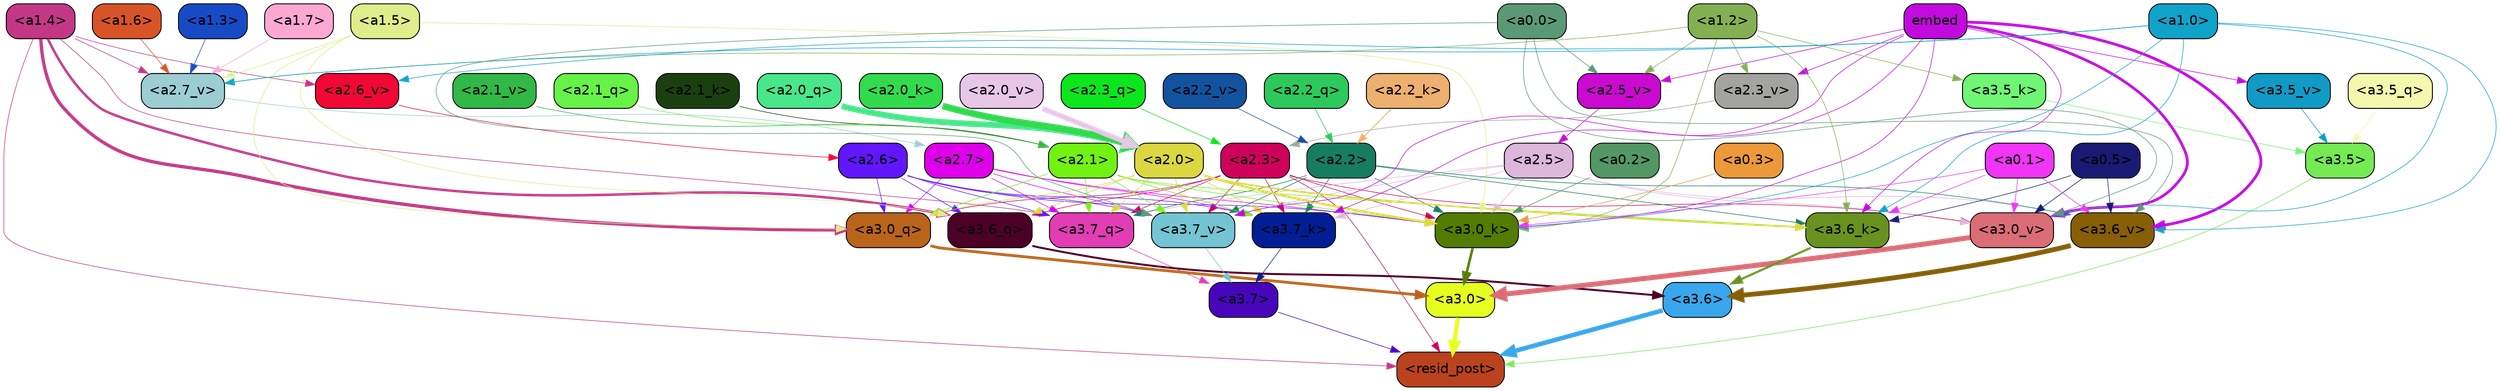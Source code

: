 strict digraph "" {
	graph [bgcolor=transparent,
		layout=dot,
		overlap=false,
		splines=true
	];
	"<a3.7>"	[color=black,
		fillcolor="#4706bb",
		fontname=Helvetica,
		shape=box,
		style="filled, rounded"];
	"<resid_post>"	[color=black,
		fillcolor="#bb421e",
		fontname=Helvetica,
		shape=box,
		style="filled, rounded"];
	"<a3.7>" -> "<resid_post>"	[color="#4706bb",
		penwidth=0.6];
	"<a3.6>"	[color=black,
		fillcolor="#38a7ed",
		fontname=Helvetica,
		shape=box,
		style="filled, rounded"];
	"<a3.6>" -> "<resid_post>"	[color="#38a7ed",
		penwidth=4.648244500160217];
	"<a3.5>"	[color=black,
		fillcolor="#75ea53",
		fontname=Helvetica,
		shape=box,
		style="filled, rounded"];
	"<a3.5>" -> "<resid_post>"	[color="#75ea53",
		penwidth=0.6];
	"<a3.0>"	[color=black,
		fillcolor="#e5ff1f",
		fontname=Helvetica,
		shape=box,
		style="filled, rounded"];
	"<a3.0>" -> "<resid_post>"	[color="#e5ff1f",
		penwidth=4.3288813829422];
	"<a2.3>"	[color=black,
		fillcolor="#ce025a",
		fontname=Helvetica,
		shape=box,
		style="filled, rounded"];
	"<a2.3>" -> "<resid_post>"	[color="#ce025a",
		penwidth=0.6];
	"<a3.7_q>"	[color=black,
		fillcolor="#e23db4",
		fontname=Helvetica,
		shape=box,
		style="filled, rounded"];
	"<a2.3>" -> "<a3.7_q>"	[color="#ce025a",
		penwidth=0.6];
	"<a3.6_q>"	[color=black,
		fillcolor="#4d0026",
		fontname=Helvetica,
		shape=box,
		style="filled, rounded"];
	"<a2.3>" -> "<a3.6_q>"	[color="#ce025a",
		penwidth=0.6];
	"<a3.0_q>"	[color=black,
		fillcolor="#b9641a",
		fontname=Helvetica,
		shape=box,
		style="filled, rounded"];
	"<a2.3>" -> "<a3.0_q>"	[color="#ce025a",
		penwidth=0.6];
	"<a3.7_k>"	[color=black,
		fillcolor="#021e95",
		fontname=Helvetica,
		shape=box,
		style="filled, rounded"];
	"<a2.3>" -> "<a3.7_k>"	[color="#ce025a",
		penwidth=0.6];
	"<a3.0_k>"	[color=black,
		fillcolor="#527d02",
		fontname=Helvetica,
		shape=box,
		style="filled, rounded"];
	"<a2.3>" -> "<a3.0_k>"	[color="#ce025a",
		penwidth=0.6];
	"<a3.7_v>"	[color=black,
		fillcolor="#74c5d3",
		fontname=Helvetica,
		shape=box,
		style="filled, rounded"];
	"<a2.3>" -> "<a3.7_v>"	[color="#ce025a",
		penwidth=0.6];
	"<a3.0_v>"	[color=black,
		fillcolor="#db6d76",
		fontname=Helvetica,
		shape=box,
		style="filled, rounded"];
	"<a2.3>" -> "<a3.0_v>"	[color="#ce025a",
		penwidth=0.6];
	"<a1.4>"	[color=black,
		fillcolor="#c23887",
		fontname=Helvetica,
		shape=box,
		style="filled, rounded"];
	"<a1.4>" -> "<resid_post>"	[color="#c23887",
		penwidth=0.6];
	"<a1.4>" -> "<a3.7_q>"	[color="#c23887",
		penwidth=0.6];
	"<a1.4>" -> "<a3.6_q>"	[color="#c23887",
		penwidth=2.5397292599081993];
	"<a1.4>" -> "<a3.0_q>"	[color="#c23887",
		penwidth=3.3985572457313538];
	"<a2.7_v>"	[color=black,
		fillcolor="#9ccdd3",
		fontname=Helvetica,
		shape=box,
		style="filled, rounded"];
	"<a1.4>" -> "<a2.7_v>"	[color="#c23887",
		penwidth=0.6];
	"<a2.6_v>"	[color=black,
		fillcolor="#f10835",
		fontname=Helvetica,
		shape=box,
		style="filled, rounded"];
	"<a1.4>" -> "<a2.6_v>"	[color="#c23887",
		penwidth=0.6];
	"<a3.7_q>" -> "<a3.7>"	[color="#e23db4",
		penwidth=0.6];
	"<a3.6_q>" -> "<a3.6>"	[color="#4d0026",
		penwidth=2.03758105635643];
	"<a3.5_q>"	[color=black,
		fillcolor="#f4f8af",
		fontname=Helvetica,
		shape=box,
		style="filled, rounded"];
	"<a3.5_q>" -> "<a3.5>"	[color="#f4f8af",
		penwidth=0.6];
	"<a3.0_q>" -> "<a3.0>"	[color="#b9641a",
		penwidth=2.8638100624084473];
	"<a3.7_k>" -> "<a3.7>"	[color="#021e95",
		penwidth=0.6];
	"<a3.6_k>"	[color=black,
		fillcolor="#689220",
		fontname=Helvetica,
		shape=box,
		style="filled, rounded"];
	"<a3.6_k>" -> "<a3.6>"	[color="#689220",
		penwidth=2.174198240041733];
	"<a3.5_k>"	[color=black,
		fillcolor="#70f675",
		fontname=Helvetica,
		shape=box,
		style="filled, rounded"];
	"<a3.5_k>" -> "<a3.5>"	[color="#70f675",
		penwidth=0.6];
	"<a3.0_k>" -> "<a3.0>"	[color="#527d02",
		penwidth=2.6274144649505615];
	"<a3.7_v>" -> "<a3.7>"	[color="#74c5d3",
		penwidth=0.6];
	"<a3.6_v>"	[color=black,
		fillcolor="#865f06",
		fontname=Helvetica,
		shape=box,
		style="filled, rounded"];
	"<a3.6_v>" -> "<a3.6>"	[color="#865f06",
		penwidth=5.002329230308533];
	"<a3.5_v>"	[color=black,
		fillcolor="#119ac6",
		fontname=Helvetica,
		shape=box,
		style="filled, rounded"];
	"<a3.5_v>" -> "<a3.5>"	[color="#119ac6",
		penwidth=0.6];
	"<a3.0_v>" -> "<a3.0>"	[color="#db6d76",
		penwidth=5.188832879066467];
	"<a2.7>"	[color=black,
		fillcolor="#df00eb",
		fontname=Helvetica,
		shape=box,
		style="filled, rounded"];
	"<a2.7>" -> "<a3.7_q>"	[color="#df00eb",
		penwidth=0.6];
	"<a2.7>" -> "<a3.0_q>"	[color="#df00eb",
		penwidth=0.6];
	"<a2.7>" -> "<a3.7_k>"	[color="#df00eb",
		penwidth=0.6];
	"<a2.7>" -> "<a3.0_k>"	[color="#df00eb",
		penwidth=0.6];
	"<a2.7>" -> "<a3.7_v>"	[color="#df00eb",
		penwidth=0.6];
	"<a2.6>"	[color=black,
		fillcolor="#6116fe",
		fontname=Helvetica,
		shape=box,
		style="filled, rounded"];
	"<a2.6>" -> "<a3.7_q>"	[color="#6116fe",
		penwidth=0.6];
	"<a2.6>" -> "<a3.6_q>"	[color="#6116fe",
		penwidth=0.6];
	"<a2.6>" -> "<a3.0_q>"	[color="#6116fe",
		penwidth=0.6];
	"<a2.6>" -> "<a3.7_k>"	[color="#6116fe",
		penwidth=0.6];
	"<a2.6>" -> "<a3.0_k>"	[color="#6116fe",
		penwidth=0.6];
	"<a2.6>" -> "<a3.7_v>"	[color="#6116fe",
		penwidth=0.6];
	"<a2.5>"	[color=black,
		fillcolor="#ddb7db",
		fontname=Helvetica,
		shape=box,
		style="filled, rounded"];
	"<a2.5>" -> "<a3.7_q>"	[color="#ddb7db",
		penwidth=0.6];
	"<a2.5>" -> "<a3.7_k>"	[color="#ddb7db",
		penwidth=0.6];
	"<a2.5>" -> "<a3.0_k>"	[color="#ddb7db",
		penwidth=0.6];
	"<a2.5>" -> "<a3.7_v>"	[color="#ddb7db",
		penwidth=0.6];
	"<a2.5>" -> "<a3.6_v>"	[color="#ddb7db",
		penwidth=0.6];
	"<a2.5>" -> "<a3.0_v>"	[color="#ddb7db",
		penwidth=0.6];
	"<a2.2>"	[color=black,
		fillcolor="#177d61",
		fontname=Helvetica,
		shape=box,
		style="filled, rounded"];
	"<a2.2>" -> "<a3.7_q>"	[color="#177d61",
		penwidth=0.6];
	"<a2.2>" -> "<a3.7_k>"	[color="#177d61",
		penwidth=0.6];
	"<a2.2>" -> "<a3.6_k>"	[color="#177d61",
		penwidth=0.6];
	"<a2.2>" -> "<a3.0_k>"	[color="#177d61",
		penwidth=0.6];
	"<a2.2>" -> "<a3.7_v>"	[color="#177d61",
		penwidth=0.6];
	"<a2.2>" -> "<a3.6_v>"	[color="#177d61",
		penwidth=0.6];
	"<a2.1>"	[color=black,
		fillcolor="#72f213",
		fontname=Helvetica,
		shape=box,
		style="filled, rounded"];
	"<a2.1>" -> "<a3.7_q>"	[color="#72f213",
		penwidth=0.6];
	"<a2.1>" -> "<a3.0_q>"	[color="#72f213",
		penwidth=0.6];
	"<a2.1>" -> "<a3.7_k>"	[color="#72f213",
		penwidth=0.6];
	"<a2.1>" -> "<a3.6_k>"	[color="#72f213",
		penwidth=0.6];
	"<a2.1>" -> "<a3.0_k>"	[color="#72f213",
		penwidth=0.6];
	"<a2.1>" -> "<a3.7_v>"	[color="#72f213",
		penwidth=0.6];
	"<a2.0>"	[color=black,
		fillcolor="#dbd740",
		fontname=Helvetica,
		shape=box,
		style="filled, rounded"];
	"<a2.0>" -> "<a3.7_q>"	[color="#dbd740",
		penwidth=0.6];
	"<a2.0>" -> "<a3.6_q>"	[color="#dbd740",
		penwidth=0.6];
	"<a2.0>" -> "<a3.0_q>"	[color="#dbd740",
		penwidth=0.6];
	"<a2.0>" -> "<a3.7_k>"	[color="#dbd740",
		penwidth=0.6];
	"<a2.0>" -> "<a3.6_k>"	[color="#dbd740",
		penwidth=1.5717863738536835];
	"<a2.0>" -> "<a3.0_k>"	[color="#dbd740",
		penwidth=2.205150544643402];
	"<a2.0>" -> "<a3.7_v>"	[color="#dbd740",
		penwidth=0.6];
	"<a1.5>"	[color=black,
		fillcolor="#dfed8b",
		fontname=Helvetica,
		shape=box,
		style="filled, rounded"];
	"<a1.5>" -> "<a3.6_q>"	[color="#dfed8b",
		penwidth=0.6];
	"<a1.5>" -> "<a3.0_q>"	[color="#dfed8b",
		penwidth=0.6];
	"<a1.5>" -> "<a3.0_k>"	[color="#dfed8b",
		penwidth=0.6];
	"<a1.5>" -> "<a2.7_v>"	[color="#dfed8b",
		penwidth=0.6];
	embed	[color=black,
		fillcolor="#c20ade",
		fontname=Helvetica,
		shape=box,
		style="filled, rounded"];
	embed -> "<a3.7_k>"	[color="#c20ade",
		penwidth=0.6];
	embed -> "<a3.6_k>"	[color="#c20ade",
		penwidth=0.6];
	embed -> "<a3.0_k>"	[color="#c20ade",
		penwidth=0.6];
	embed -> "<a3.7_v>"	[color="#c20ade",
		penwidth=0.6];
	embed -> "<a3.6_v>"	[color="#c20ade",
		penwidth=2.882729172706604];
	embed -> "<a3.5_v>"	[color="#c20ade",
		penwidth=0.6];
	embed -> "<a3.0_v>"	[color="#c20ade",
		penwidth=2.812090039253235];
	"<a2.5_v>"	[color=black,
		fillcolor="#ca0ad0",
		fontname=Helvetica,
		shape=box,
		style="filled, rounded"];
	embed -> "<a2.5_v>"	[color="#c20ade",
		penwidth=0.6];
	"<a2.3_v>"	[color=black,
		fillcolor="#a3a3a0",
		fontname=Helvetica,
		shape=box,
		style="filled, rounded"];
	embed -> "<a2.3_v>"	[color="#c20ade",
		penwidth=0.6];
	"<a1.2>"	[color=black,
		fillcolor="#84b054",
		fontname=Helvetica,
		shape=box,
		style="filled, rounded"];
	"<a1.2>" -> "<a3.6_k>"	[color="#84b054",
		penwidth=0.6];
	"<a1.2>" -> "<a3.5_k>"	[color="#84b054",
		penwidth=0.6];
	"<a1.2>" -> "<a3.0_k>"	[color="#84b054",
		penwidth=0.6];
	"<a1.2>" -> "<a2.7_v>"	[color="#84b054",
		penwidth=0.6];
	"<a1.2>" -> "<a2.5_v>"	[color="#84b054",
		penwidth=0.6];
	"<a1.2>" -> "<a2.3_v>"	[color="#84b054",
		penwidth=0.6];
	"<a1.0>"	[color=black,
		fillcolor="#10a3ca",
		fontname=Helvetica,
		shape=box,
		style="filled, rounded"];
	"<a1.0>" -> "<a3.6_k>"	[color="#10a3ca",
		penwidth=0.6];
	"<a1.0>" -> "<a3.0_k>"	[color="#10a3ca",
		penwidth=0.6];
	"<a1.0>" -> "<a3.6_v>"	[color="#10a3ca",
		penwidth=0.6];
	"<a1.0>" -> "<a3.0_v>"	[color="#10a3ca",
		penwidth=0.6];
	"<a1.0>" -> "<a2.7_v>"	[color="#10a3ca",
		penwidth=0.6];
	"<a1.0>" -> "<a2.6_v>"	[color="#10a3ca",
		penwidth=0.6];
	"<a0.5>"	[color=black,
		fillcolor="#191a73",
		fontname=Helvetica,
		shape=box,
		style="filled, rounded"];
	"<a0.5>" -> "<a3.6_k>"	[color="#191a73",
		penwidth=0.6];
	"<a0.5>" -> "<a3.6_v>"	[color="#191a73",
		penwidth=0.6];
	"<a0.5>" -> "<a3.0_v>"	[color="#191a73",
		penwidth=0.6281400918960571];
	"<a0.1>"	[color=black,
		fillcolor="#f035f7",
		fontname=Helvetica,
		shape=box,
		style="filled, rounded"];
	"<a0.1>" -> "<a3.6_k>"	[color="#f035f7",
		penwidth=0.6];
	"<a0.1>" -> "<a3.0_k>"	[color="#f035f7",
		penwidth=0.6];
	"<a0.1>" -> "<a3.6_v>"	[color="#f035f7",
		penwidth=0.6];
	"<a0.1>" -> "<a3.0_v>"	[color="#f035f7",
		penwidth=0.6];
	"<a0.3>"	[color=black,
		fillcolor="#ec993a",
		fontname=Helvetica,
		shape=box,
		style="filled, rounded"];
	"<a0.3>" -> "<a3.0_k>"	[color="#ec993a",
		penwidth=0.6];
	"<a0.2>"	[color=black,
		fillcolor="#539864",
		fontname=Helvetica,
		shape=box,
		style="filled, rounded"];
	"<a0.2>" -> "<a3.0_k>"	[color="#539864",
		penwidth=0.6];
	"<a0.0>"	[color=black,
		fillcolor="#5b9976",
		fontname=Helvetica,
		shape=box,
		style="filled, rounded"];
	"<a0.0>" -> "<a3.7_v>"	[color="#5b9976",
		penwidth=0.6];
	"<a0.0>" -> "<a3.6_v>"	[color="#5b9976",
		penwidth=0.6];
	"<a0.0>" -> "<a3.0_v>"	[color="#5b9976",
		penwidth=0.6];
	"<a0.0>" -> "<a2.5_v>"	[color="#5b9976",
		penwidth=0.6];
	"<a2.3_q>"	[color=black,
		fillcolor="#0ce61d",
		fontname=Helvetica,
		shape=box,
		style="filled, rounded"];
	"<a2.3_q>" -> "<a2.3>"	[color="#0ce61d",
		penwidth=0.6];
	"<a2.2_q>"	[color=black,
		fillcolor="#2dc95c",
		fontname=Helvetica,
		shape=box,
		style="filled, rounded"];
	"<a2.2_q>" -> "<a2.2>"	[color="#2dc95c",
		penwidth=0.6299107074737549];
	"<a2.1_q>"	[color=black,
		fillcolor="#67f248",
		fontname=Helvetica,
		shape=box,
		style="filled, rounded"];
	"<a2.1_q>" -> "<a2.1>"	[color="#67f248",
		penwidth=0.6];
	"<a2.0_q>"	[color=black,
		fillcolor="#47e78a",
		fontname=Helvetica,
		shape=box,
		style="filled, rounded"];
	"<a2.0_q>" -> "<a2.0>"	[color="#47e78a",
		penwidth=6.081655263900757];
	"<a2.2_k>"	[color=black,
		fillcolor="#edb070",
		fontname=Helvetica,
		shape=box,
		style="filled, rounded"];
	"<a2.2_k>" -> "<a2.2>"	[color="#edb070",
		penwidth=0.8337457180023193];
	"<a2.1_k>"	[color=black,
		fillcolor="#1b400f",
		fontname=Helvetica,
		shape=box,
		style="filled, rounded"];
	"<a2.1_k>" -> "<a2.1>"	[color="#1b400f",
		penwidth=0.6];
	"<a2.0_k>"	[color=black,
		fillcolor="#32da4e",
		fontname=Helvetica,
		shape=box,
		style="filled, rounded"];
	"<a2.0_k>" -> "<a2.0>"	[color="#32da4e",
		penwidth=6.795950889587402];
	"<a2.7_v>" -> "<a2.7>"	[color="#9ccdd3",
		penwidth=0.6];
	"<a2.6_v>" -> "<a2.6>"	[color="#f10835",
		penwidth=0.6];
	"<a2.5_v>" -> "<a2.5>"	[color="#ca0ad0",
		penwidth=0.6];
	"<a2.3_v>" -> "<a2.3>"	[color="#a3a3a0",
		penwidth=0.6];
	"<a2.2_v>"	[color=black,
		fillcolor="#13529f",
		fontname=Helvetica,
		shape=box,
		style="filled, rounded"];
	"<a2.2_v>" -> "<a2.2>"	[color="#13529f",
		penwidth=0.6];
	"<a2.1_v>"	[color=black,
		fillcolor="#31b846",
		fontname=Helvetica,
		shape=box,
		style="filled, rounded"];
	"<a2.1_v>" -> "<a2.1>"	[color="#31b846",
		penwidth=0.6];
	"<a2.0_v>"	[color=black,
		fillcolor="#e7c6e8",
		fontname=Helvetica,
		shape=box,
		style="filled, rounded"];
	"<a2.0_v>" -> "<a2.0>"	[color="#e7c6e8",
		penwidth=5.211444020271301];
	"<a1.7>"	[color=black,
		fillcolor="#fca8d2",
		fontname=Helvetica,
		shape=box,
		style="filled, rounded"];
	"<a1.7>" -> "<a2.7_v>"	[color="#fca8d2",
		penwidth=0.6];
	"<a1.6>"	[color=black,
		fillcolor="#d85427",
		fontname=Helvetica,
		shape=box,
		style="filled, rounded"];
	"<a1.6>" -> "<a2.7_v>"	[color="#d85427",
		penwidth=0.6];
	"<a1.3>"	[color=black,
		fillcolor="#174bc6",
		fontname=Helvetica,
		shape=box,
		style="filled, rounded"];
	"<a1.3>" -> "<a2.7_v>"	[color="#174bc6",
		penwidth=0.6];
}
